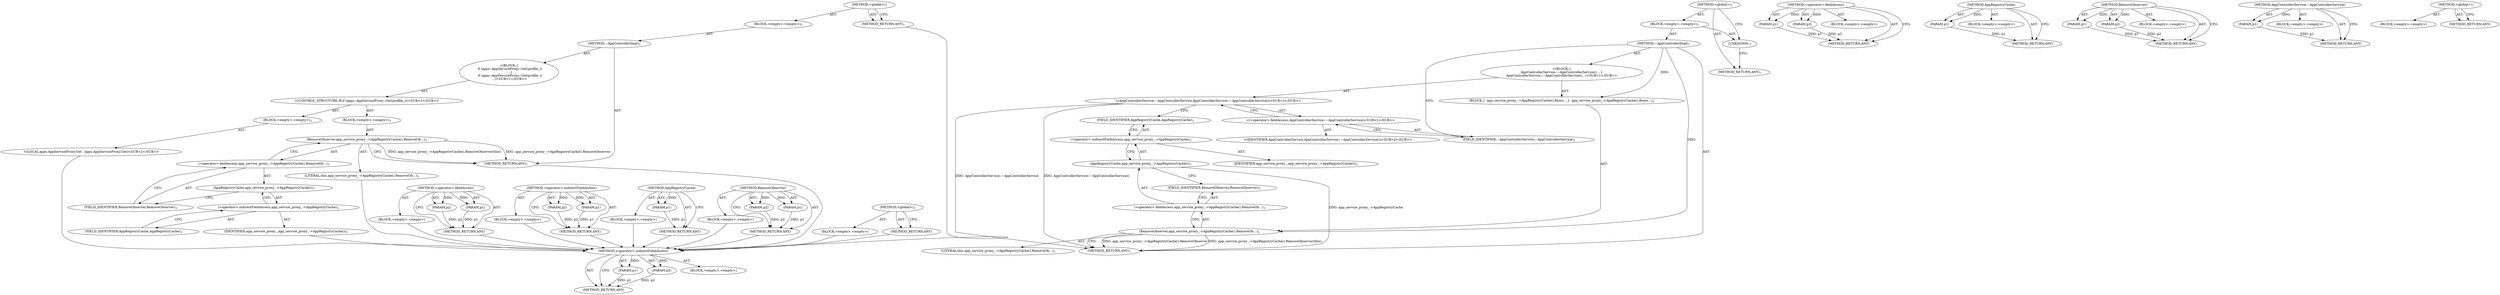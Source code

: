 digraph "&lt;global&gt;" {
vulnerable_6 [label=<(METHOD,&lt;global&gt;)<SUB>1</SUB>>];
vulnerable_7 [label=<(BLOCK,&lt;empty&gt;,&lt;empty&gt;)<SUB>1</SUB>>];
vulnerable_8 [label=<(METHOD,~AppControllerImpl)<SUB>1</SUB>>];
vulnerable_9 [label="<(BLOCK,{
  if (apps::AppServiceProxy::Get(profile_))
 ...,{
  if (apps::AppServiceProxy::Get(profile_))
 ...)<SUB>1</SUB>>"];
vulnerable_10 [label="<(CONTROL_STRUCTURE,IF,if (apps::AppServiceProxy::Get(profile_)))<SUB>2</SUB>>"];
vulnerable_11 [label=<(BLOCK,&lt;empty&gt;,&lt;empty&gt;)<SUB>2</SUB>>];
vulnerable_12 [label="<(LOCAL,apps.AppServiceProxy.Get : apps.AppServiceProxy.Get)<SUB>2</SUB>>"];
vulnerable_13 [label=<(BLOCK,&lt;empty&gt;,&lt;empty&gt;)<SUB>3</SUB>>];
vulnerable_14 [label=<(RemoveObserver,app_service_proxy_-&gt;AppRegistryCache().RemoveOb...)<SUB>3</SUB>>];
vulnerable_15 [label=<(&lt;operator&gt;.fieldAccess,app_service_proxy_-&gt;AppRegistryCache().RemoveOb...)<SUB>3</SUB>>];
vulnerable_16 [label=<(AppRegistryCache,app_service_proxy_-&gt;AppRegistryCache())<SUB>3</SUB>>];
vulnerable_17 [label=<(&lt;operator&gt;.indirectFieldAccess,app_service_proxy_-&gt;AppRegistryCache)<SUB>3</SUB>>];
vulnerable_18 [label=<(IDENTIFIER,app_service_proxy_,app_service_proxy_-&gt;AppRegistryCache())<SUB>3</SUB>>];
vulnerable_19 [label=<(FIELD_IDENTIFIER,AppRegistryCache,AppRegistryCache)<SUB>3</SUB>>];
vulnerable_20 [label=<(FIELD_IDENTIFIER,RemoveObserver,RemoveObserver)<SUB>3</SUB>>];
vulnerable_21 [label=<(LITERAL,this,app_service_proxy_-&gt;AppRegistryCache().RemoveOb...)<SUB>3</SUB>>];
vulnerable_22 [label=<(METHOD_RETURN,ANY)<SUB>1</SUB>>];
vulnerable_24 [label=<(METHOD_RETURN,ANY)<SUB>1</SUB>>];
vulnerable_44 [label=<(METHOD,&lt;operator&gt;.fieldAccess)>];
vulnerable_45 [label=<(PARAM,p1)>];
vulnerable_46 [label=<(PARAM,p2)>];
vulnerable_47 [label=<(BLOCK,&lt;empty&gt;,&lt;empty&gt;)>];
vulnerable_48 [label=<(METHOD_RETURN,ANY)>];
vulnerable_53 [label=<(METHOD,&lt;operator&gt;.indirectFieldAccess)>];
vulnerable_54 [label=<(PARAM,p1)>];
vulnerable_55 [label=<(PARAM,p2)>];
vulnerable_56 [label=<(BLOCK,&lt;empty&gt;,&lt;empty&gt;)>];
vulnerable_57 [label=<(METHOD_RETURN,ANY)>];
vulnerable_49 [label=<(METHOD,AppRegistryCache)>];
vulnerable_50 [label=<(PARAM,p1)>];
vulnerable_51 [label=<(BLOCK,&lt;empty&gt;,&lt;empty&gt;)>];
vulnerable_52 [label=<(METHOD_RETURN,ANY)>];
vulnerable_39 [label=<(METHOD,RemoveObserver)>];
vulnerable_40 [label=<(PARAM,p1)>];
vulnerable_41 [label=<(PARAM,p2)>];
vulnerable_42 [label=<(BLOCK,&lt;empty&gt;,&lt;empty&gt;)>];
vulnerable_43 [label=<(METHOD_RETURN,ANY)>];
vulnerable_33 [label=<(METHOD,&lt;global&gt;)<SUB>1</SUB>>];
vulnerable_34 [label=<(BLOCK,&lt;empty&gt;,&lt;empty&gt;)>];
vulnerable_35 [label=<(METHOD_RETURN,ANY)>];
fixed_57 [label=<(METHOD,&lt;operator&gt;.indirectFieldAccess)>];
fixed_58 [label=<(PARAM,p1)>];
fixed_59 [label=<(PARAM,p2)>];
fixed_60 [label=<(BLOCK,&lt;empty&gt;,&lt;empty&gt;)>];
fixed_61 [label=<(METHOD_RETURN,ANY)>];
fixed_6 [label=<(METHOD,&lt;global&gt;)<SUB>1</SUB>>];
fixed_7 [label=<(BLOCK,&lt;empty&gt;,&lt;empty&gt;)<SUB>1</SUB>>];
fixed_8 [label=<(METHOD,~AppControllerImpl)<SUB>1</SUB>>];
fixed_9 [label="<(BLOCK,{
AppControllerService::~AppControllerService()...,{
AppControllerService::~AppControllerService()...)<SUB>1</SUB>>"];
fixed_10 [label="<(AppControllerService.~AppControllerService,AppControllerService::~AppControllerService())<SUB>2</SUB>>"];
fixed_11 [label="<(&lt;operator&gt;.fieldAccess,AppControllerService::~AppControllerService)<SUB>2</SUB>>"];
fixed_12 [label="<(IDENTIFIER,AppControllerService,AppControllerService::~AppControllerService())<SUB>2</SUB>>"];
fixed_13 [label=<(FIELD_IDENTIFIER,~AppControllerService,~AppControllerService)<SUB>2</SUB>>];
fixed_14 [label=<(BLOCK,{
  app_service_proxy_-&gt;AppRegistryCache().Remo...,{
  app_service_proxy_-&gt;AppRegistryCache().Remo...)<SUB>2</SUB>>];
fixed_15 [label=<(RemoveObserver,app_service_proxy_-&gt;AppRegistryCache().RemoveOb...)<SUB>3</SUB>>];
fixed_16 [label=<(&lt;operator&gt;.fieldAccess,app_service_proxy_-&gt;AppRegistryCache().RemoveOb...)<SUB>3</SUB>>];
fixed_17 [label=<(AppRegistryCache,app_service_proxy_-&gt;AppRegistryCache())<SUB>3</SUB>>];
fixed_18 [label=<(&lt;operator&gt;.indirectFieldAccess,app_service_proxy_-&gt;AppRegistryCache)<SUB>3</SUB>>];
fixed_19 [label=<(IDENTIFIER,app_service_proxy_,app_service_proxy_-&gt;AppRegistryCache())<SUB>3</SUB>>];
fixed_20 [label=<(FIELD_IDENTIFIER,AppRegistryCache,AppRegistryCache)<SUB>3</SUB>>];
fixed_21 [label=<(FIELD_IDENTIFIER,RemoveObserver,RemoveObserver)<SUB>3</SUB>>];
fixed_22 [label=<(LITERAL,this,app_service_proxy_-&gt;AppRegistryCache().RemoveOb...)<SUB>3</SUB>>];
fixed_23 [label=<(METHOD_RETURN,ANY)<SUB>1</SUB>>];
fixed_25 [label=<(UNKNOWN,,)>];
fixed_26 [label=<(METHOD_RETURN,ANY)<SUB>1</SUB>>];
fixed_43 [label=<(METHOD,&lt;operator&gt;.fieldAccess)>];
fixed_44 [label=<(PARAM,p1)>];
fixed_45 [label=<(PARAM,p2)>];
fixed_46 [label=<(BLOCK,&lt;empty&gt;,&lt;empty&gt;)>];
fixed_47 [label=<(METHOD_RETURN,ANY)>];
fixed_53 [label=<(METHOD,AppRegistryCache)>];
fixed_54 [label=<(PARAM,p1)>];
fixed_55 [label=<(BLOCK,&lt;empty&gt;,&lt;empty&gt;)>];
fixed_56 [label=<(METHOD_RETURN,ANY)>];
fixed_48 [label=<(METHOD,RemoveObserver)>];
fixed_49 [label=<(PARAM,p1)>];
fixed_50 [label=<(PARAM,p2)>];
fixed_51 [label=<(BLOCK,&lt;empty&gt;,&lt;empty&gt;)>];
fixed_52 [label=<(METHOD_RETURN,ANY)>];
fixed_39 [label=<(METHOD,AppControllerService.~AppControllerService)>];
fixed_40 [label=<(PARAM,p1)>];
fixed_41 [label=<(BLOCK,&lt;empty&gt;,&lt;empty&gt;)>];
fixed_42 [label=<(METHOD_RETURN,ANY)>];
fixed_33 [label=<(METHOD,&lt;global&gt;)<SUB>1</SUB>>];
fixed_34 [label=<(BLOCK,&lt;empty&gt;,&lt;empty&gt;)>];
fixed_35 [label=<(METHOD_RETURN,ANY)>];
vulnerable_6 -> vulnerable_7  [key=0, label="AST: "];
vulnerable_6 -> vulnerable_24  [key=0, label="AST: "];
vulnerable_6 -> vulnerable_24  [key=1, label="CFG: "];
vulnerable_7 -> vulnerable_8  [key=0, label="AST: "];
vulnerable_8 -> vulnerable_9  [key=0, label="AST: "];
vulnerable_8 -> vulnerable_22  [key=0, label="AST: "];
vulnerable_9 -> vulnerable_10  [key=0, label="AST: "];
vulnerable_10 -> vulnerable_11  [key=0, label="AST: "];
vulnerable_10 -> vulnerable_13  [key=0, label="AST: "];
vulnerable_11 -> vulnerable_12  [key=0, label="AST: "];
vulnerable_12 -> fixed_57  [key=0];
vulnerable_13 -> vulnerable_14  [key=0, label="AST: "];
vulnerable_14 -> vulnerable_15  [key=0, label="AST: "];
vulnerable_14 -> vulnerable_21  [key=0, label="AST: "];
vulnerable_14 -> vulnerable_22  [key=0, label="CFG: "];
vulnerable_14 -> vulnerable_22  [key=1, label="DDG: app_service_proxy_-&gt;AppRegistryCache().RemoveObserver(this)"];
vulnerable_14 -> vulnerable_22  [key=2, label="DDG: app_service_proxy_-&gt;AppRegistryCache().RemoveObserver"];
vulnerable_15 -> vulnerable_16  [key=0, label="AST: "];
vulnerable_15 -> vulnerable_20  [key=0, label="AST: "];
vulnerable_15 -> vulnerable_14  [key=0, label="CFG: "];
vulnerable_16 -> vulnerable_17  [key=0, label="AST: "];
vulnerable_16 -> vulnerable_20  [key=0, label="CFG: "];
vulnerable_17 -> vulnerable_18  [key=0, label="AST: "];
vulnerable_17 -> vulnerable_19  [key=0, label="AST: "];
vulnerable_17 -> vulnerable_16  [key=0, label="CFG: "];
vulnerable_18 -> fixed_57  [key=0];
vulnerable_19 -> vulnerable_17  [key=0, label="CFG: "];
vulnerable_20 -> vulnerable_15  [key=0, label="CFG: "];
vulnerable_21 -> fixed_57  [key=0];
vulnerable_22 -> fixed_57  [key=0];
vulnerable_24 -> fixed_57  [key=0];
vulnerable_44 -> vulnerable_45  [key=0, label="AST: "];
vulnerable_44 -> vulnerable_45  [key=1, label="DDG: "];
vulnerable_44 -> vulnerable_47  [key=0, label="AST: "];
vulnerable_44 -> vulnerable_46  [key=0, label="AST: "];
vulnerable_44 -> vulnerable_46  [key=1, label="DDG: "];
vulnerable_44 -> vulnerable_48  [key=0, label="AST: "];
vulnerable_44 -> vulnerable_48  [key=1, label="CFG: "];
vulnerable_45 -> vulnerable_48  [key=0, label="DDG: p1"];
vulnerable_46 -> vulnerable_48  [key=0, label="DDG: p2"];
vulnerable_47 -> fixed_57  [key=0];
vulnerable_48 -> fixed_57  [key=0];
vulnerable_53 -> vulnerable_54  [key=0, label="AST: "];
vulnerable_53 -> vulnerable_54  [key=1, label="DDG: "];
vulnerable_53 -> vulnerable_56  [key=0, label="AST: "];
vulnerable_53 -> vulnerable_55  [key=0, label="AST: "];
vulnerable_53 -> vulnerable_55  [key=1, label="DDG: "];
vulnerable_53 -> vulnerable_57  [key=0, label="AST: "];
vulnerable_53 -> vulnerable_57  [key=1, label="CFG: "];
vulnerable_54 -> vulnerable_57  [key=0, label="DDG: p1"];
vulnerable_55 -> vulnerable_57  [key=0, label="DDG: p2"];
vulnerable_56 -> fixed_57  [key=0];
vulnerable_57 -> fixed_57  [key=0];
vulnerable_49 -> vulnerable_50  [key=0, label="AST: "];
vulnerable_49 -> vulnerable_50  [key=1, label="DDG: "];
vulnerable_49 -> vulnerable_51  [key=0, label="AST: "];
vulnerable_49 -> vulnerable_52  [key=0, label="AST: "];
vulnerable_49 -> vulnerable_52  [key=1, label="CFG: "];
vulnerable_50 -> vulnerable_52  [key=0, label="DDG: p1"];
vulnerable_51 -> fixed_57  [key=0];
vulnerable_52 -> fixed_57  [key=0];
vulnerable_39 -> vulnerable_40  [key=0, label="AST: "];
vulnerable_39 -> vulnerable_40  [key=1, label="DDG: "];
vulnerable_39 -> vulnerable_42  [key=0, label="AST: "];
vulnerable_39 -> vulnerable_41  [key=0, label="AST: "];
vulnerable_39 -> vulnerable_41  [key=1, label="DDG: "];
vulnerable_39 -> vulnerable_43  [key=0, label="AST: "];
vulnerable_39 -> vulnerable_43  [key=1, label="CFG: "];
vulnerable_40 -> vulnerable_43  [key=0, label="DDG: p1"];
vulnerable_41 -> vulnerable_43  [key=0, label="DDG: p2"];
vulnerable_42 -> fixed_57  [key=0];
vulnerable_43 -> fixed_57  [key=0];
vulnerable_33 -> vulnerable_34  [key=0, label="AST: "];
vulnerable_33 -> vulnerable_35  [key=0, label="AST: "];
vulnerable_33 -> vulnerable_35  [key=1, label="CFG: "];
vulnerable_34 -> fixed_57  [key=0];
vulnerable_35 -> fixed_57  [key=0];
fixed_57 -> fixed_58  [key=0, label="AST: "];
fixed_57 -> fixed_58  [key=1, label="DDG: "];
fixed_57 -> fixed_60  [key=0, label="AST: "];
fixed_57 -> fixed_59  [key=0, label="AST: "];
fixed_57 -> fixed_59  [key=1, label="DDG: "];
fixed_57 -> fixed_61  [key=0, label="AST: "];
fixed_57 -> fixed_61  [key=1, label="CFG: "];
fixed_58 -> fixed_61  [key=0, label="DDG: p1"];
fixed_59 -> fixed_61  [key=0, label="DDG: p2"];
fixed_6 -> fixed_7  [key=0, label="AST: "];
fixed_6 -> fixed_26  [key=0, label="AST: "];
fixed_6 -> fixed_25  [key=0, label="CFG: "];
fixed_7 -> fixed_8  [key=0, label="AST: "];
fixed_7 -> fixed_25  [key=0, label="AST: "];
fixed_8 -> fixed_9  [key=0, label="AST: "];
fixed_8 -> fixed_23  [key=0, label="AST: "];
fixed_8 -> fixed_13  [key=0, label="CFG: "];
fixed_8 -> fixed_14  [key=0, label="DDG: "];
fixed_8 -> fixed_15  [key=0, label="DDG: "];
fixed_9 -> fixed_10  [key=0, label="AST: "];
fixed_9 -> fixed_14  [key=0, label="AST: "];
fixed_10 -> fixed_11  [key=0, label="AST: "];
fixed_10 -> fixed_20  [key=0, label="CFG: "];
fixed_10 -> fixed_23  [key=0, label="DDG: AppControllerService::~AppControllerService"];
fixed_10 -> fixed_23  [key=1, label="DDG: AppControllerService::~AppControllerService()"];
fixed_11 -> fixed_12  [key=0, label="AST: "];
fixed_11 -> fixed_13  [key=0, label="AST: "];
fixed_11 -> fixed_10  [key=0, label="CFG: "];
fixed_13 -> fixed_11  [key=0, label="CFG: "];
fixed_14 -> fixed_15  [key=0, label="AST: "];
fixed_15 -> fixed_16  [key=0, label="AST: "];
fixed_15 -> fixed_22  [key=0, label="AST: "];
fixed_15 -> fixed_23  [key=0, label="CFG: "];
fixed_15 -> fixed_23  [key=1, label="DDG: app_service_proxy_-&gt;AppRegistryCache().RemoveObserver"];
fixed_15 -> fixed_23  [key=2, label="DDG: app_service_proxy_-&gt;AppRegistryCache().RemoveObserver(this)"];
fixed_16 -> fixed_17  [key=0, label="AST: "];
fixed_16 -> fixed_21  [key=0, label="AST: "];
fixed_16 -> fixed_15  [key=0, label="CFG: "];
fixed_17 -> fixed_18  [key=0, label="AST: "];
fixed_17 -> fixed_21  [key=0, label="CFG: "];
fixed_17 -> fixed_23  [key=0, label="DDG: app_service_proxy_-&gt;AppRegistryCache"];
fixed_18 -> fixed_19  [key=0, label="AST: "];
fixed_18 -> fixed_20  [key=0, label="AST: "];
fixed_18 -> fixed_17  [key=0, label="CFG: "];
fixed_20 -> fixed_18  [key=0, label="CFG: "];
fixed_21 -> fixed_16  [key=0, label="CFG: "];
fixed_25 -> fixed_26  [key=0, label="CFG: "];
fixed_43 -> fixed_44  [key=0, label="AST: "];
fixed_43 -> fixed_44  [key=1, label="DDG: "];
fixed_43 -> fixed_46  [key=0, label="AST: "];
fixed_43 -> fixed_45  [key=0, label="AST: "];
fixed_43 -> fixed_45  [key=1, label="DDG: "];
fixed_43 -> fixed_47  [key=0, label="AST: "];
fixed_43 -> fixed_47  [key=1, label="CFG: "];
fixed_44 -> fixed_47  [key=0, label="DDG: p1"];
fixed_45 -> fixed_47  [key=0, label="DDG: p2"];
fixed_53 -> fixed_54  [key=0, label="AST: "];
fixed_53 -> fixed_54  [key=1, label="DDG: "];
fixed_53 -> fixed_55  [key=0, label="AST: "];
fixed_53 -> fixed_56  [key=0, label="AST: "];
fixed_53 -> fixed_56  [key=1, label="CFG: "];
fixed_54 -> fixed_56  [key=0, label="DDG: p1"];
fixed_48 -> fixed_49  [key=0, label="AST: "];
fixed_48 -> fixed_49  [key=1, label="DDG: "];
fixed_48 -> fixed_51  [key=0, label="AST: "];
fixed_48 -> fixed_50  [key=0, label="AST: "];
fixed_48 -> fixed_50  [key=1, label="DDG: "];
fixed_48 -> fixed_52  [key=0, label="AST: "];
fixed_48 -> fixed_52  [key=1, label="CFG: "];
fixed_49 -> fixed_52  [key=0, label="DDG: p1"];
fixed_50 -> fixed_52  [key=0, label="DDG: p2"];
fixed_39 -> fixed_40  [key=0, label="AST: "];
fixed_39 -> fixed_40  [key=1, label="DDG: "];
fixed_39 -> fixed_41  [key=0, label="AST: "];
fixed_39 -> fixed_42  [key=0, label="AST: "];
fixed_39 -> fixed_42  [key=1, label="CFG: "];
fixed_40 -> fixed_42  [key=0, label="DDG: p1"];
fixed_33 -> fixed_34  [key=0, label="AST: "];
fixed_33 -> fixed_35  [key=0, label="AST: "];
fixed_33 -> fixed_35  [key=1, label="CFG: "];
}
